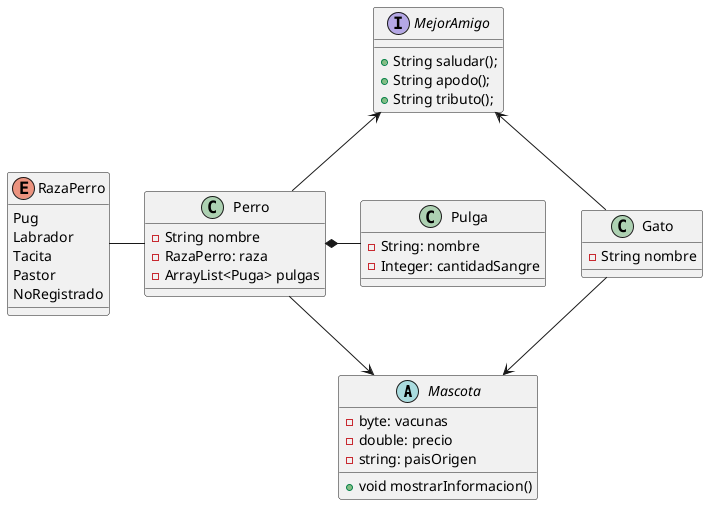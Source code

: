 'TODO Modificaciones necesarias en caso de requerir cambios

@startuml prueba
abstract Mascota{
    -byte: vacunas
    -double: precio
    -string: paisOrigen
    +void mostrarInformacion()
}

class Perro{
    -String nombre
    -RazaPerro: raza
    -ArrayList<Puga> pulgas
}

class Gato{
    -String nombre

}

enum RazaPerro {
    Pug
    Labrador
    Tacita
    Pastor
    NoRegistrado
}

class Pulga{
    -String: nombre
    -Integer: cantidadSangre
}

interface MejorAmigo{
    +String saludar();
    +String apodo();
    +String tributo();
}


Mascota <-up- Perro
Mascota <-up- Gato
Perro -left- RazaPerro
MejorAmigo <-down- Perro
MejorAmigo <-down- Gato
Perro *-right- Pulga
@enduml